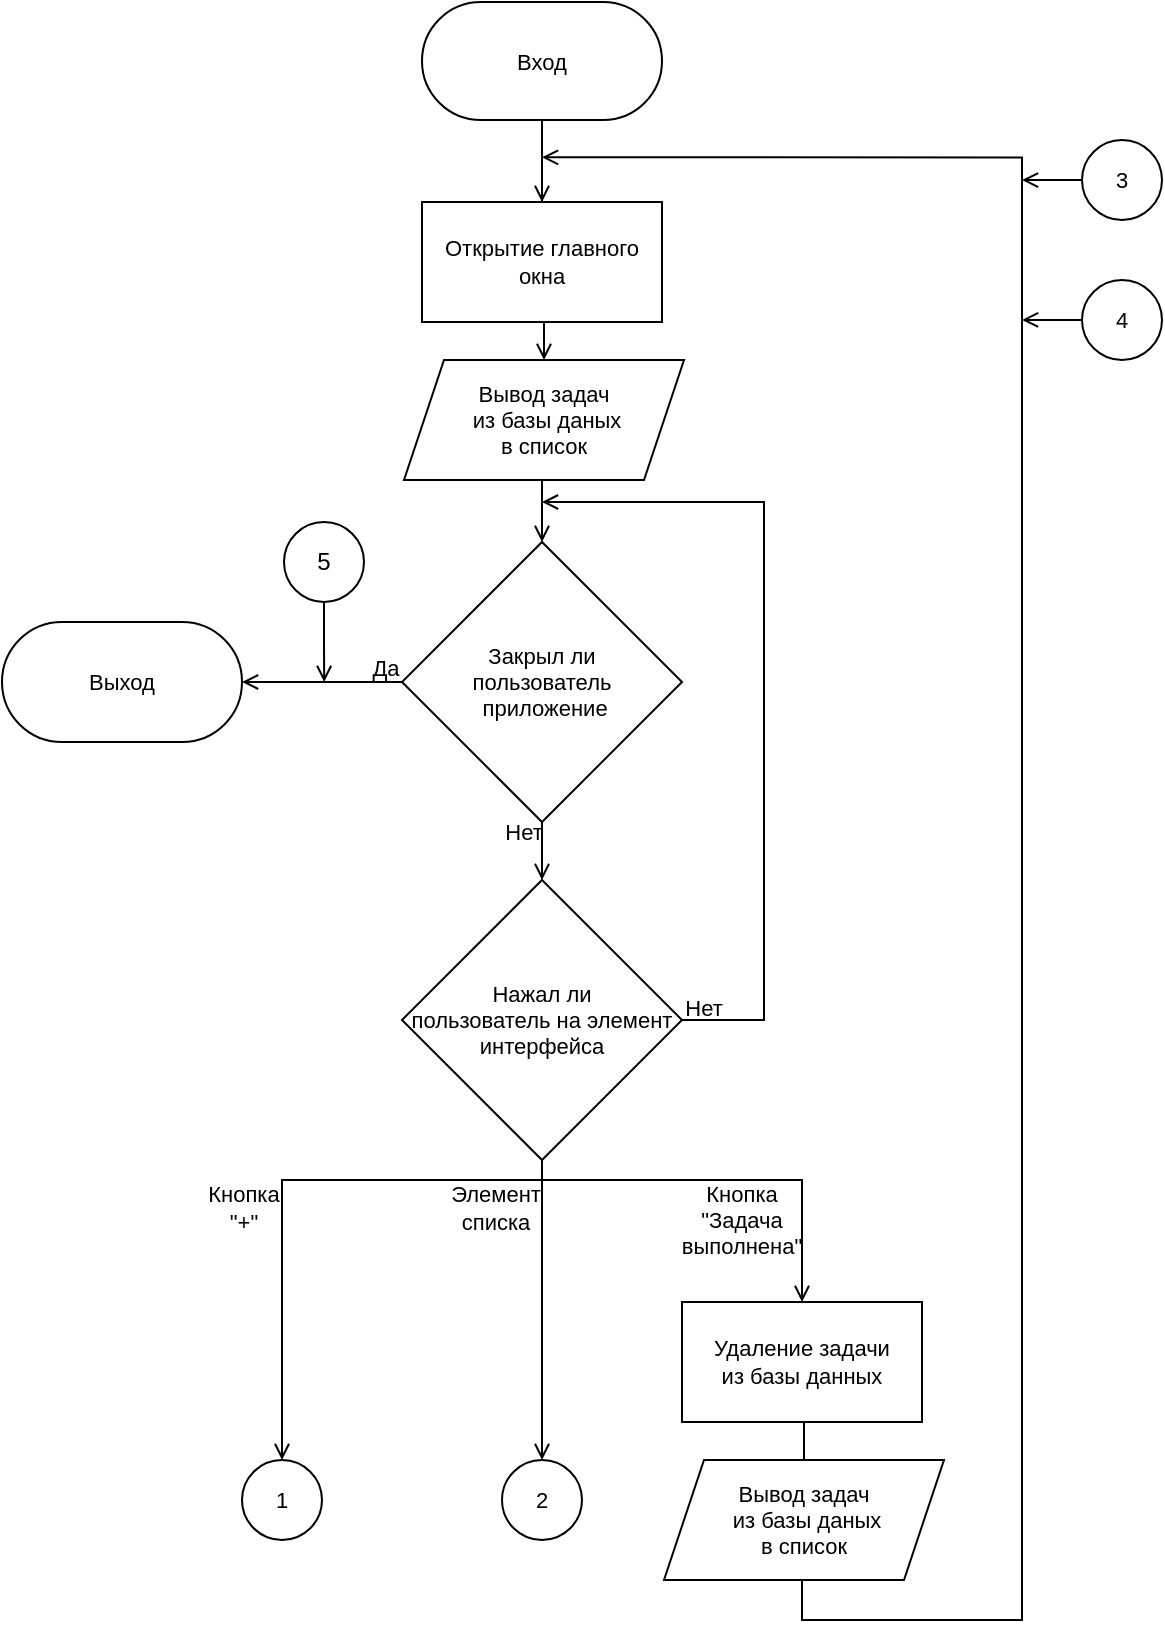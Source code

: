 <mxfile version="15.2.7" type="device" pages="3"><diagram id="j_X4DNweno2mW9Z_YANQ" name="Стр 1"><mxGraphModel dx="1024" dy="632" grid="1" gridSize="10" guides="1" tooltips="1" connect="1" arrows="1" fold="1" page="1" pageScale="1" pageWidth="827" pageHeight="1169" math="0" shadow="0"><root><mxCell id="A4Qo1A_Pag6efrFlxU8a-0"/><mxCell id="A4Qo1A_Pag6efrFlxU8a-1" parent="A4Qo1A_Pag6efrFlxU8a-0"/><mxCell id="qsQL5t5FcNfpJ42gbMQn-32" value="" style="edgeStyle=orthogonalEdgeStyle;rounded=0;orthogonalLoop=1;jettySize=auto;html=1;endFill=0;endArrow=open;" parent="A4Qo1A_Pag6efrFlxU8a-1" source="A4Qo1A_Pag6efrFlxU8a-2" target="A4Qo1A_Pag6efrFlxU8a-8" edge="1"><mxGeometry relative="1" as="geometry"/></mxCell><mxCell id="dJsUFRlgXJCCIyff9C1e-0" value="" style="edgeStyle=orthogonalEdgeStyle;rounded=0;orthogonalLoop=1;jettySize=auto;html=1;endFill=0;endArrow=none;" parent="A4Qo1A_Pag6efrFlxU8a-1" source="A4Qo1A_Pag6efrFlxU8a-2" target="A4Qo1A_Pag6efrFlxU8a-8" edge="1"><mxGeometry relative="1" as="geometry"/></mxCell><mxCell id="A4Qo1A_Pag6efrFlxU8a-2" value="Вход" style="rounded=1;whiteSpace=wrap;html=1;fontSize=11;labelBackgroundColor=none;endFill=0;endArrow=open;strokeColor=default;fillColor=default;arcSize=50;" parent="A4Qo1A_Pag6efrFlxU8a-1" vertex="1"><mxGeometry x="319" y="180" width="120" height="59" as="geometry"/></mxCell><mxCell id="A4Qo1A_Pag6efrFlxU8a-6" value="" style="edgeStyle=orthogonalEdgeStyle;rounded=0;orthogonalLoop=1;jettySize=auto;html=1;endFill=0;endArrow=open;" parent="A4Qo1A_Pag6efrFlxU8a-1" source="A4Qo1A_Pag6efrFlxU8a-3" target="A4Qo1A_Pag6efrFlxU8a-5" edge="1"><mxGeometry relative="1" as="geometry"/></mxCell><mxCell id="_2l1KKeKAzQKU2anIxqB-4" style="edgeStyle=orthogonalEdgeStyle;rounded=0;orthogonalLoop=1;jettySize=auto;html=1;exitX=0.5;exitY=1;exitDx=0;exitDy=0;entryX=0.5;entryY=0;entryDx=0;entryDy=0;endFill=0;endArrow=open;" parent="A4Qo1A_Pag6efrFlxU8a-1" source="A4Qo1A_Pag6efrFlxU8a-3" target="A4Qo1A_Pag6efrFlxU8a-10" edge="1"><mxGeometry relative="1" as="geometry"/></mxCell><mxCell id="A4Qo1A_Pag6efrFlxU8a-3" value="Закрыл ли &lt;br&gt;пользователь&lt;br&gt;&amp;nbsp;приложение" style="rhombus;whiteSpace=wrap;html=1;rounded=0;fontSize=11;labelBackgroundColor=none;endFill=0;endArrow=open;strokeColor=default;fillColor=default;" parent="A4Qo1A_Pag6efrFlxU8a-1" vertex="1"><mxGeometry x="309" y="450" width="140" height="140" as="geometry"/></mxCell><mxCell id="A4Qo1A_Pag6efrFlxU8a-5" value="Выход" style="rounded=1;whiteSpace=wrap;html=1;fontSize=11;labelBackgroundColor=none;endFill=0;endArrow=open;strokeColor=default;fillColor=default;arcSize=50;" parent="A4Qo1A_Pag6efrFlxU8a-1" vertex="1"><mxGeometry x="109" y="490" width="120" height="60" as="geometry"/></mxCell><mxCell id="A4Qo1A_Pag6efrFlxU8a-7" value="Да" style="text;html=1;strokeColor=none;fillColor=none;align=center;verticalAlign=middle;whiteSpace=wrap;rounded=0;fontSize=11;labelBackgroundColor=none;endFill=0;endArrow=open;" parent="A4Qo1A_Pag6efrFlxU8a-1" vertex="1"><mxGeometry x="281" y="503" width="40" height="20" as="geometry"/></mxCell><mxCell id="_2l1KKeKAzQKU2anIxqB-2" style="edgeStyle=orthogonalEdgeStyle;rounded=0;orthogonalLoop=1;jettySize=auto;html=1;exitX=0.5;exitY=1;exitDx=0;exitDy=0;entryX=0.5;entryY=0;entryDx=0;entryDy=0;endFill=0;endArrow=open;" parent="A4Qo1A_Pag6efrFlxU8a-1" source="A4Qo1A_Pag6efrFlxU8a-8" target="qsQL5t5FcNfpJ42gbMQn-0" edge="1"><mxGeometry relative="1" as="geometry"/></mxCell><mxCell id="hfDY01reOhBzHXhJbigS-0" value="" style="edgeStyle=orthogonalEdgeStyle;rounded=0;orthogonalLoop=1;jettySize=auto;html=1;endArrow=none;endFill=0;startArrow=none;startFill=0;" parent="A4Qo1A_Pag6efrFlxU8a-1" source="A4Qo1A_Pag6efrFlxU8a-8" target="A4Qo1A_Pag6efrFlxU8a-2" edge="1"><mxGeometry relative="1" as="geometry"/></mxCell><mxCell id="A4Qo1A_Pag6efrFlxU8a-8" value="Открытие главного окна" style="rounded=0;whiteSpace=wrap;html=1;fontSize=11;labelBackgroundColor=none;endFill=0;endArrow=open;strokeColor=default;fillColor=default;" parent="A4Qo1A_Pag6efrFlxU8a-1" vertex="1"><mxGeometry x="319" y="280" width="120" height="60" as="geometry"/></mxCell><mxCell id="qsQL5t5FcNfpJ42gbMQn-10" value="" style="edgeStyle=orthogonalEdgeStyle;rounded=0;orthogonalLoop=1;jettySize=auto;html=1;endFill=0;endArrow=open;" parent="A4Qo1A_Pag6efrFlxU8a-1" source="A4Qo1A_Pag6efrFlxU8a-10" target="qsQL5t5FcNfpJ42gbMQn-15" edge="1"><mxGeometry relative="1" as="geometry"><mxPoint x="379" y="789" as="targetPoint"/></mxGeometry></mxCell><mxCell id="qsQL5t5FcNfpJ42gbMQn-12" style="edgeStyle=orthogonalEdgeStyle;rounded=0;orthogonalLoop=1;jettySize=auto;html=1;exitX=0.5;exitY=1;exitDx=0;exitDy=0;entryX=0.5;entryY=0;entryDx=0;entryDy=0;endFill=0;endArrow=open;" parent="A4Qo1A_Pag6efrFlxU8a-1" source="A4Qo1A_Pag6efrFlxU8a-10" target="qsQL5t5FcNfpJ42gbMQn-14" edge="1"><mxGeometry relative="1" as="geometry"><mxPoint x="249" y="906" as="targetPoint"/><Array as="points"><mxPoint x="379" y="769"/><mxPoint x="249" y="769"/></Array></mxGeometry></mxCell><mxCell id="qsQL5t5FcNfpJ42gbMQn-13" style="edgeStyle=orthogonalEdgeStyle;rounded=0;orthogonalLoop=1;jettySize=auto;html=1;exitX=0.5;exitY=1;exitDx=0;exitDy=0;endFill=0;endArrow=open;" parent="A4Qo1A_Pag6efrFlxU8a-1" source="A4Qo1A_Pag6efrFlxU8a-10" target="qsQL5t5FcNfpJ42gbMQn-19" edge="1"><mxGeometry relative="1" as="geometry"><mxPoint x="509" y="789" as="targetPoint"/><Array as="points"><mxPoint x="379" y="769"/><mxPoint x="509" y="769"/></Array></mxGeometry></mxCell><mxCell id="_2l1KKeKAzQKU2anIxqB-0" style="edgeStyle=orthogonalEdgeStyle;rounded=0;orthogonalLoop=1;jettySize=auto;html=1;exitX=1;exitY=0.5;exitDx=0;exitDy=0;endFill=0;endArrow=open;" parent="A4Qo1A_Pag6efrFlxU8a-1" source="A4Qo1A_Pag6efrFlxU8a-10" edge="1"><mxGeometry relative="1" as="geometry"><mxPoint x="379" y="430" as="targetPoint"/><Array as="points"><mxPoint x="490" y="689"/><mxPoint x="490" y="430"/></Array></mxGeometry></mxCell><mxCell id="A4Qo1A_Pag6efrFlxU8a-10" value="Нажал ли &lt;br&gt;пользователь на элемент &lt;br&gt;интерфейса" style="rhombus;whiteSpace=wrap;html=1;rounded=0;fontSize=11;labelBackgroundColor=none;endFill=0;endArrow=open;strokeColor=default;fillColor=default;" parent="A4Qo1A_Pag6efrFlxU8a-1" vertex="1"><mxGeometry x="309" y="619" width="140" height="140" as="geometry"/></mxCell><mxCell id="_2l1KKeKAzQKU2anIxqB-3" style="edgeStyle=orthogonalEdgeStyle;rounded=0;orthogonalLoop=1;jettySize=auto;html=1;exitX=0.5;exitY=1;exitDx=0;exitDy=0;entryX=0.5;entryY=0;entryDx=0;entryDy=0;endFill=0;endArrow=open;" parent="A4Qo1A_Pag6efrFlxU8a-1" source="qsQL5t5FcNfpJ42gbMQn-0" target="A4Qo1A_Pag6efrFlxU8a-3" edge="1"><mxGeometry relative="1" as="geometry"/></mxCell><mxCell id="qsQL5t5FcNfpJ42gbMQn-0" value="Вывод задач&lt;br&gt;&amp;nbsp;из базы даных&lt;br&gt;в список" style="shape=parallelogram;perimeter=parallelogramPerimeter;whiteSpace=wrap;html=1;fixedSize=1;rounded=0;fontSize=11;labelBackgroundColor=none;endFill=0;endArrow=open;strokeColor=default;fillColor=default;" parent="A4Qo1A_Pag6efrFlxU8a-1" vertex="1"><mxGeometry x="310" y="359" width="140" height="60" as="geometry"/></mxCell><mxCell id="qsQL5t5FcNfpJ42gbMQn-5" value="Нет" style="text;html=1;strokeColor=none;fillColor=none;align=center;verticalAlign=middle;whiteSpace=wrap;rounded=0;fontSize=11;labelBackgroundColor=none;endFill=0;endArrow=open;" parent="A4Qo1A_Pag6efrFlxU8a-1" vertex="1"><mxGeometry x="440" y="673" width="40" height="20" as="geometry"/></mxCell><mxCell id="qsQL5t5FcNfpJ42gbMQn-14" value="1" style="ellipse;whiteSpace=wrap;html=1;aspect=fixed;rounded=0;fontSize=11;labelBackgroundColor=#ffffff;endFill=0;endArrow=open;" parent="A4Qo1A_Pag6efrFlxU8a-1" vertex="1"><mxGeometry x="229" y="909" width="40" height="40" as="geometry"/></mxCell><mxCell id="qsQL5t5FcNfpJ42gbMQn-15" value="2" style="ellipse;whiteSpace=wrap;html=1;aspect=fixed;rounded=0;fontSize=11;labelBackgroundColor=#ffffff;endFill=0;endArrow=open;" parent="A4Qo1A_Pag6efrFlxU8a-1" vertex="1"><mxGeometry x="359" y="909" width="40" height="40" as="geometry"/></mxCell><mxCell id="qsQL5t5FcNfpJ42gbMQn-22" style="edgeStyle=orthogonalEdgeStyle;rounded=0;orthogonalLoop=1;jettySize=auto;html=1;exitX=0.5;exitY=1;exitDx=0;exitDy=0;jumpStyle=none;endArrow=open;endFill=0;" parent="A4Qo1A_Pag6efrFlxU8a-1" source="w3DeZBhrDiknQtr6QHDp-5" edge="1"><mxGeometry relative="1" as="geometry"><mxPoint x="379" y="257.667" as="targetPoint"/><Array as="points"><mxPoint x="509" y="989"/><mxPoint x="619" y="989"/><mxPoint x="619" y="258"/></Array><mxPoint x="509" y="969" as="sourcePoint"/></mxGeometry></mxCell><mxCell id="w3DeZBhrDiknQtr6QHDp-4" style="edgeStyle=orthogonalEdgeStyle;rounded=0;orthogonalLoop=1;jettySize=auto;html=1;exitX=0.5;exitY=1;exitDx=0;exitDy=0;entryX=0.5;entryY=0;entryDx=0;entryDy=0;endArrow=none;endFill=0;" parent="A4Qo1A_Pag6efrFlxU8a-1" source="qsQL5t5FcNfpJ42gbMQn-19" target="w3DeZBhrDiknQtr6QHDp-5" edge="1"><mxGeometry relative="1" as="geometry"><mxPoint x="509" y="910" as="targetPoint"/></mxGeometry></mxCell><mxCell id="qsQL5t5FcNfpJ42gbMQn-19" value="Удаление задачи&lt;br&gt;из базы данных" style="rounded=0;whiteSpace=wrap;html=1;fontSize=11;labelBackgroundColor=none;endFill=0;endArrow=open;strokeColor=default;fillColor=default;" parent="A4Qo1A_Pag6efrFlxU8a-1" vertex="1"><mxGeometry x="449" y="830" width="120" height="60" as="geometry"/></mxCell><mxCell id="qsQL5t5FcNfpJ42gbMQn-23" value="Кнопка&lt;br&gt;&quot;+&quot;" style="text;html=1;strokeColor=none;fillColor=none;align=center;verticalAlign=middle;whiteSpace=wrap;rounded=0;fontSize=11;labelBackgroundColor=none;endFill=0;endArrow=open;" parent="A4Qo1A_Pag6efrFlxU8a-1" vertex="1"><mxGeometry x="210" y="773" width="40" height="20" as="geometry"/></mxCell><mxCell id="qsQL5t5FcNfpJ42gbMQn-24" value="Элемент&lt;br&gt;списка" style="text;html=1;strokeColor=none;fillColor=none;align=center;verticalAlign=middle;whiteSpace=wrap;rounded=0;fontSize=11;labelBackgroundColor=none;endFill=0;endArrow=open;" parent="A4Qo1A_Pag6efrFlxU8a-1" vertex="1"><mxGeometry x="336" y="773" width="40" height="20" as="geometry"/></mxCell><mxCell id="qsQL5t5FcNfpJ42gbMQn-25" value="&lt;div&gt;&lt;span&gt;Кнопка&lt;/span&gt;&lt;/div&gt;&lt;div&gt;&lt;span&gt;&quot;Задача выполнена&quot;&lt;/span&gt;&lt;/div&gt;" style="text;html=1;strokeColor=none;fillColor=none;align=center;verticalAlign=middle;whiteSpace=wrap;rounded=0;fontSize=11;labelBackgroundColor=none;endFill=0;endArrow=open;" parent="A4Qo1A_Pag6efrFlxU8a-1" vertex="1"><mxGeometry x="459" y="779" width="40" height="20" as="geometry"/></mxCell><mxCell id="qsQL5t5FcNfpJ42gbMQn-28" style="edgeStyle=orthogonalEdgeStyle;rounded=0;orthogonalLoop=1;jettySize=auto;html=1;exitX=0;exitY=0.5;exitDx=0;exitDy=0;endFill=0;endArrow=open;" parent="A4Qo1A_Pag6efrFlxU8a-1" source="qsQL5t5FcNfpJ42gbMQn-26" edge="1"><mxGeometry relative="1" as="geometry"><mxPoint x="619" y="269.049" as="targetPoint"/></mxGeometry></mxCell><mxCell id="qsQL5t5FcNfpJ42gbMQn-26" value="3" style="ellipse;whiteSpace=wrap;html=1;aspect=fixed;rounded=0;fontSize=11;labelBackgroundColor=#ffffff;endFill=0;endArrow=open;" parent="A4Qo1A_Pag6efrFlxU8a-1" vertex="1"><mxGeometry x="649" y="249" width="40" height="40" as="geometry"/></mxCell><mxCell id="qsQL5t5FcNfpJ42gbMQn-30" style="edgeStyle=orthogonalEdgeStyle;rounded=0;orthogonalLoop=1;jettySize=auto;html=1;exitX=0;exitY=0.5;exitDx=0;exitDy=0;endFill=0;endArrow=open;" parent="A4Qo1A_Pag6efrFlxU8a-1" source="qsQL5t5FcNfpJ42gbMQn-29" edge="1"><mxGeometry relative="1" as="geometry"><mxPoint x="619" y="338.951" as="targetPoint"/></mxGeometry></mxCell><mxCell id="qsQL5t5FcNfpJ42gbMQn-29" value="4" style="ellipse;whiteSpace=wrap;html=1;aspect=fixed;rounded=0;fontSize=11;labelBackgroundColor=#ffffff;endFill=0;endArrow=open;" parent="A4Qo1A_Pag6efrFlxU8a-1" vertex="1"><mxGeometry x="649" y="319" width="40" height="40" as="geometry"/></mxCell><mxCell id="_2l1KKeKAzQKU2anIxqB-6" value="Нет" style="text;html=1;strokeColor=none;fillColor=none;align=center;verticalAlign=middle;whiteSpace=wrap;rounded=0;fontSize=11;labelBackgroundColor=none;endFill=0;endArrow=open;" parent="A4Qo1A_Pag6efrFlxU8a-1" vertex="1"><mxGeometry x="350" y="585" width="40" height="20" as="geometry"/></mxCell><mxCell id="w3DeZBhrDiknQtr6QHDp-5" value="Вывод задач&lt;br&gt;&amp;nbsp;из базы даных&lt;br&gt;в список" style="shape=parallelogram;perimeter=parallelogramPerimeter;whiteSpace=wrap;html=1;fixedSize=1;rounded=0;fontSize=11;labelBackgroundColor=none;endFill=0;endArrow=open;strokeColor=default;fillColor=default;" parent="A4Qo1A_Pag6efrFlxU8a-1" vertex="1"><mxGeometry x="440" y="909" width="140" height="60" as="geometry"/></mxCell><mxCell id="4-P-AjJmu5SDefMzijWy-2" style="edgeStyle=orthogonalEdgeStyle;rounded=0;orthogonalLoop=1;jettySize=auto;html=1;exitX=0.5;exitY=1;exitDx=0;exitDy=0;endArrow=open;endFill=0;" parent="A4Qo1A_Pag6efrFlxU8a-1" source="4-P-AjJmu5SDefMzijWy-1" edge="1"><mxGeometry relative="1" as="geometry"><mxPoint x="270.095" y="520" as="targetPoint"/></mxGeometry></mxCell><mxCell id="4-P-AjJmu5SDefMzijWy-1" value="5&lt;br&gt;" style="ellipse;whiteSpace=wrap;html=1;aspect=fixed;rounded=1;" parent="A4Qo1A_Pag6efrFlxU8a-1" vertex="1"><mxGeometry x="250" y="440" width="40" height="40" as="geometry"/></mxCell></root></mxGraphModel></diagram><diagram id="68je9osQCQ6XG8jAlCPb" name="Стр 2"><mxGraphModel dx="1024" dy="632" grid="1" gridSize="10" guides="1" tooltips="1" connect="1" arrows="1" fold="1" page="1" pageScale="1" pageWidth="827" pageHeight="1169" math="0" shadow="0"><root><mxCell id="AJ8kWidJDdfAy8M3xdrI-0"/><mxCell id="AJ8kWidJDdfAy8M3xdrI-1" parent="AJ8kWidJDdfAy8M3xdrI-0"/><mxCell id="AJ8kWidJDdfAy8M3xdrI-5" value="" style="edgeStyle=orthogonalEdgeStyle;rounded=0;orthogonalLoop=1;jettySize=auto;html=1;endArrow=open;endFill=0;" parent="AJ8kWidJDdfAy8M3xdrI-1" source="AJ8kWidJDdfAy8M3xdrI-3" target="AJ8kWidJDdfAy8M3xdrI-4" edge="1"><mxGeometry relative="1" as="geometry"/></mxCell><mxCell id="AJ8kWidJDdfAy8M3xdrI-3" value="1" style="ellipse;whiteSpace=wrap;html=1;aspect=fixed;" parent="AJ8kWidJDdfAy8M3xdrI-1" vertex="1"><mxGeometry x="514" y="145" width="40" height="40" as="geometry"/></mxCell><mxCell id="AJ8kWidJDdfAy8M3xdrI-7" value="" style="edgeStyle=orthogonalEdgeStyle;rounded=0;orthogonalLoop=1;jettySize=auto;html=1;endArrow=open;endFill=0;" parent="AJ8kWidJDdfAy8M3xdrI-1" source="AJ8kWidJDdfAy8M3xdrI-4" target="AJ8kWidJDdfAy8M3xdrI-6" edge="1"><mxGeometry relative="1" as="geometry"/></mxCell><mxCell id="AJ8kWidJDdfAy8M3xdrI-4" value="Запуск окна&lt;br&gt;создания задачи" style="rounded=0;whiteSpace=wrap;html=1;" parent="AJ8kWidJDdfAy8M3xdrI-1" vertex="1"><mxGeometry x="474" y="235" width="120" height="60" as="geometry"/></mxCell><mxCell id="AJ8kWidJDdfAy8M3xdrI-9" value="" style="edgeStyle=orthogonalEdgeStyle;rounded=0;orthogonalLoop=1;jettySize=auto;html=1;endArrow=open;endFill=0;entryX=1;entryY=0.5;entryDx=0;entryDy=0;" parent="AJ8kWidJDdfAy8M3xdrI-1" source="AJ8kWidJDdfAy8M3xdrI-6" target="qTOeugFPwWe57DWccAV6-0" edge="1"><mxGeometry relative="1" as="geometry"><mxPoint x="404" y="395" as="targetPoint"/></mxGeometry></mxCell><mxCell id="AJ8kWidJDdfAy8M3xdrI-12" value="" style="edgeStyle=orthogonalEdgeStyle;rounded=0;orthogonalLoop=1;jettySize=auto;html=1;endArrow=open;endFill=0;" parent="AJ8kWidJDdfAy8M3xdrI-1" source="AJ8kWidJDdfAy8M3xdrI-6" target="AJ8kWidJDdfAy8M3xdrI-11" edge="1"><mxGeometry relative="1" as="geometry"/></mxCell><mxCell id="AJ8kWidJDdfAy8M3xdrI-6" value="Закрыл ли&lt;br&gt;пользователь&lt;br&gt;приложение" style="rhombus;whiteSpace=wrap;html=1;" parent="AJ8kWidJDdfAy8M3xdrI-1" vertex="1"><mxGeometry x="474" y="335" width="120" height="120" as="geometry"/></mxCell><mxCell id="AJ8kWidJDdfAy8M3xdrI-10" value="Да" style="text;html=1;strokeColor=none;fillColor=none;align=center;verticalAlign=middle;whiteSpace=wrap;rounded=0;" parent="AJ8kWidJDdfAy8M3xdrI-1" vertex="1"><mxGeometry x="446" y="378" width="40" height="20" as="geometry"/></mxCell><mxCell id="V4wtX4wPejTUf1-cDG5--1" style="edgeStyle=orthogonalEdgeStyle;rounded=0;orthogonalLoop=1;jettySize=auto;html=1;exitX=0.5;exitY=1;exitDx=0;exitDy=0;entryX=0.5;entryY=0;entryDx=0;entryDy=0;endArrow=open;endFill=0;" parent="AJ8kWidJDdfAy8M3xdrI-1" source="AJ8kWidJDdfAy8M3xdrI-11" target="V4wtX4wPejTUf1-cDG5--0" edge="1"><mxGeometry relative="1" as="geometry"><Array as="points"><mxPoint x="534" y="635"/><mxPoint x="194" y="635"/></Array></mxGeometry></mxCell><mxCell id="V4wtX4wPejTUf1-cDG5--3" style="edgeStyle=orthogonalEdgeStyle;rounded=0;orthogonalLoop=1;jettySize=auto;html=1;exitX=0.5;exitY=1;exitDx=0;exitDy=0;entryX=0.5;entryY=0;entryDx=0;entryDy=0;endArrow=open;endFill=0;" parent="AJ8kWidJDdfAy8M3xdrI-1" source="AJ8kWidJDdfAy8M3xdrI-11" target="V4wtX4wPejTUf1-cDG5--4" edge="1"><mxGeometry relative="1" as="geometry"><mxPoint x="354" y="705" as="targetPoint"/><Array as="points"><mxPoint x="534" y="635"/><mxPoint x="354" y="635"/><mxPoint x="354" y="705"/></Array></mxGeometry></mxCell><mxCell id="V4wtX4wPejTUf1-cDG5--10" style="edgeStyle=orthogonalEdgeStyle;rounded=0;orthogonalLoop=1;jettySize=auto;html=1;exitX=0.5;exitY=1;exitDx=0;exitDy=0;entryX=0.5;entryY=0;entryDx=0;entryDy=0;endArrow=open;endFill=0;" parent="AJ8kWidJDdfAy8M3xdrI-1" source="AJ8kWidJDdfAy8M3xdrI-11" target="V4wtX4wPejTUf1-cDG5--9" edge="1"><mxGeometry relative="1" as="geometry"/></mxCell><mxCell id="V4wtX4wPejTUf1-cDG5--20" style="edgeStyle=orthogonalEdgeStyle;rounded=0;orthogonalLoop=1;jettySize=auto;html=1;exitX=1;exitY=0.5;exitDx=0;exitDy=0;endArrow=open;endFill=0;" parent="AJ8kWidJDdfAy8M3xdrI-1" source="AJ8kWidJDdfAy8M3xdrI-11" edge="1"><mxGeometry relative="1" as="geometry"><mxPoint x="654" y="544.889" as="targetPoint"/></mxGeometry></mxCell><mxCell id="AJ8kWidJDdfAy8M3xdrI-11" value="Нажал ли&lt;br&gt;пользователь&lt;br&gt;на элемент&lt;br&gt;интерфейса" style="rhombus;whiteSpace=wrap;html=1;" parent="AJ8kWidJDdfAy8M3xdrI-1" vertex="1"><mxGeometry x="474" y="485" width="120" height="120" as="geometry"/></mxCell><mxCell id="V4wtX4wPejTUf1-cDG5--0" value="3" style="ellipse;whiteSpace=wrap;html=1;aspect=fixed;" parent="AJ8kWidJDdfAy8M3xdrI-1" vertex="1"><mxGeometry x="174" y="985" width="40" height="40" as="geometry"/></mxCell><mxCell id="V4wtX4wPejTUf1-cDG5--7" value="" style="edgeStyle=orthogonalEdgeStyle;rounded=0;orthogonalLoop=1;jettySize=auto;html=1;endArrow=open;endFill=0;entryX=0.5;entryY=0;entryDx=0;entryDy=0;exitX=0.5;exitY=1;exitDx=0;exitDy=0;" parent="AJ8kWidJDdfAy8M3xdrI-1" source="V4wtX4wPejTUf1-cDG5--4" target="V4wtX4wPejTUf1-cDG5--6" edge="1"><mxGeometry relative="1" as="geometry"><Array as="points"><mxPoint x="354" y="844"/></Array></mxGeometry></mxCell><mxCell id="V4wtX4wPejTUf1-cDG5--12" style="edgeStyle=orthogonalEdgeStyle;rounded=0;orthogonalLoop=1;jettySize=auto;html=1;exitX=1;exitY=0.5;exitDx=0;exitDy=0;endArrow=open;endFill=0;" parent="AJ8kWidJDdfAy8M3xdrI-1" source="V4wtX4wPejTUf1-cDG5--4" edge="1"><mxGeometry relative="1" as="geometry"><mxPoint x="534" y="780" as="targetPoint"/><Array as="points"><mxPoint x="534" y="780"/></Array></mxGeometry></mxCell><mxCell id="V4wtX4wPejTUf1-cDG5--4" value="Ввёл ли&lt;br&gt;пользователь&lt;br&gt;данные" style="rhombus;whiteSpace=wrap;html=1;" parent="AJ8kWidJDdfAy8M3xdrI-1" vertex="1"><mxGeometry x="294" y="720" width="120" height="120" as="geometry"/></mxCell><mxCell id="V4wtX4wPejTUf1-cDG5--18" style="edgeStyle=orthogonalEdgeStyle;rounded=0;orthogonalLoop=1;jettySize=auto;html=1;exitX=0.5;exitY=1;exitDx=0;exitDy=0;endArrow=open;endFill=0;" parent="AJ8kWidJDdfAy8M3xdrI-1" source="V4wtX4wPejTUf1-cDG5--6" edge="1"><mxGeometry relative="1" as="geometry"><mxPoint x="194" y="945" as="targetPoint"/><Array as="points"><mxPoint x="354" y="945"/></Array></mxGeometry></mxCell><mxCell id="V4wtX4wPejTUf1-cDG5--6" value="Данные записываются в&lt;br&gt;базу данных" style="rounded=0;whiteSpace=wrap;html=1;" parent="AJ8kWidJDdfAy8M3xdrI-1" vertex="1"><mxGeometry x="294" y="870" width="120" height="60" as="geometry"/></mxCell><mxCell id="V4wtX4wPejTUf1-cDG5--8" value="Да" style="text;html=1;strokeColor=none;fillColor=none;align=center;verticalAlign=middle;whiteSpace=wrap;rounded=0;" parent="AJ8kWidJDdfAy8M3xdrI-1" vertex="1"><mxGeometry x="343" y="836" width="40" height="20" as="geometry"/></mxCell><mxCell id="V4wtX4wPejTUf1-cDG5--11" style="edgeStyle=orthogonalEdgeStyle;rounded=0;orthogonalLoop=1;jettySize=auto;html=1;exitX=0.5;exitY=1;exitDx=0;exitDy=0;endArrow=open;endFill=0;" parent="AJ8kWidJDdfAy8M3xdrI-1" source="V4wtX4wPejTUf1-cDG5--9" edge="1"><mxGeometry relative="1" as="geometry"><mxPoint x="533.857" y="315" as="targetPoint"/><Array as="points"><mxPoint x="534" y="785"/><mxPoint x="654" y="785"/><mxPoint x="654" y="315"/></Array></mxGeometry></mxCell><mxCell id="V4wtX4wPejTUf1-cDG5--9" value="Ввод данных" style="shape=parallelogram;perimeter=parallelogramPerimeter;whiteSpace=wrap;html=1;fixedSize=1;" parent="AJ8kWidJDdfAy8M3xdrI-1" vertex="1"><mxGeometry x="464" y="704" width="140" height="60" as="geometry"/></mxCell><mxCell id="V4wtX4wPejTUf1-cDG5--13" value="Нет" style="text;html=1;strokeColor=none;fillColor=none;align=center;verticalAlign=middle;whiteSpace=wrap;rounded=0;" parent="AJ8kWidJDdfAy8M3xdrI-1" vertex="1"><mxGeometry x="404" y="764" width="40" height="20" as="geometry"/></mxCell><mxCell id="V4wtX4wPejTUf1-cDG5--14" value="Кнопка&lt;br&gt;&quot;Back&quot;" style="text;html=1;strokeColor=none;fillColor=none;align=center;verticalAlign=middle;whiteSpace=wrap;rounded=0;" parent="AJ8kWidJDdfAy8M3xdrI-1" vertex="1"><mxGeometry x="195" y="639" width="40" height="20" as="geometry"/></mxCell><mxCell id="V4wtX4wPejTUf1-cDG5--15" value="Кнопка&lt;br&gt;&quot;Save&quot;" style="text;html=1;strokeColor=none;fillColor=none;align=center;verticalAlign=middle;whiteSpace=wrap;rounded=0;" parent="AJ8kWidJDdfAy8M3xdrI-1" vertex="1"><mxGeometry x="355" y="640" width="40" height="20" as="geometry"/></mxCell><mxCell id="V4wtX4wPejTUf1-cDG5--16" value="Поле для&lt;br&gt;ввода&lt;br&gt;данных" style="text;html=1;strokeColor=none;fillColor=none;align=center;verticalAlign=middle;whiteSpace=wrap;rounded=0;" parent="AJ8kWidJDdfAy8M3xdrI-1" vertex="1"><mxGeometry x="518" y="647" width="90" height="20" as="geometry"/></mxCell><mxCell id="V4wtX4wPejTUf1-cDG5--19" value="Нет" style="text;html=1;strokeColor=none;fillColor=none;align=center;verticalAlign=middle;whiteSpace=wrap;rounded=0;" parent="AJ8kWidJDdfAy8M3xdrI-1" vertex="1"><mxGeometry x="525" y="452" width="40" height="20" as="geometry"/></mxCell><mxCell id="V4wtX4wPejTUf1-cDG5--21" value="Нет" style="text;html=1;strokeColor=none;fillColor=none;align=center;verticalAlign=middle;whiteSpace=wrap;rounded=0;" parent="AJ8kWidJDdfAy8M3xdrI-1" vertex="1"><mxGeometry x="584" y="529" width="40" height="20" as="geometry"/></mxCell><mxCell id="qTOeugFPwWe57DWccAV6-0" value="5" style="ellipse;whiteSpace=wrap;html=1;aspect=fixed;rounded=1;" parent="AJ8kWidJDdfAy8M3xdrI-1" vertex="1"><mxGeometry x="394" y="375" width="40" height="40" as="geometry"/></mxCell></root></mxGraphModel></diagram><diagram id="SIC_kR0tLxeuRhTT2f9t" name="Стр 3"><mxGraphModel dx="1024" dy="632" grid="1" gridSize="10" guides="1" tooltips="1" connect="1" arrows="1" fold="1" page="1" pageScale="1" pageWidth="827" pageHeight="1169" math="0" shadow="0"><root><mxCell id="VcMC3zmQlnYsOmE0DAiy-0"/><mxCell id="VcMC3zmQlnYsOmE0DAiy-1" parent="VcMC3zmQlnYsOmE0DAiy-0"/><mxCell id="VcMC3zmQlnYsOmE0DAiy-4" value="" style="edgeStyle=orthogonalEdgeStyle;orthogonalLoop=1;jettySize=auto;html=1;endArrow=none;endFill=0;" parent="VcMC3zmQlnYsOmE0DAiy-1" source="VcMC3zmQlnYsOmE0DAiy-2" target="VcMC3zmQlnYsOmE0DAiy-3" edge="1"><mxGeometry relative="1" as="geometry"/></mxCell><mxCell id="VcMC3zmQlnYsOmE0DAiy-2" value="2" style="ellipse;whiteSpace=wrap;html=1;aspect=fixed;" parent="VcMC3zmQlnYsOmE0DAiy-1" vertex="1"><mxGeometry x="503" y="20" width="40" height="40" as="geometry"/></mxCell><mxCell id="oQIStManFfC23cnNhIWq-2" style="edgeStyle=orthogonalEdgeStyle;rounded=0;orthogonalLoop=1;jettySize=auto;html=1;entryX=0.5;entryY=0;entryDx=0;entryDy=0;startArrow=none;startFill=0;endArrow=none;endFill=0;" parent="VcMC3zmQlnYsOmE0DAiy-1" source="VcMC3zmQlnYsOmE0DAiy-3" target="oQIStManFfC23cnNhIWq-0" edge="1"><mxGeometry relative="1" as="geometry"/></mxCell><mxCell id="VcMC3zmQlnYsOmE0DAiy-3" value="Запуск окна&lt;br&gt;изменения&lt;br&gt;задачи" style="whiteSpace=wrap;html=1;" parent="VcMC3zmQlnYsOmE0DAiy-1" vertex="1"><mxGeometry x="463" y="80" width="120" height="60" as="geometry"/></mxCell><mxCell id="jkspZyOtjBb8ipxZ9Olq-2" value="" style="edgeStyle=orthogonalEdgeStyle;orthogonalLoop=1;jettySize=auto;html=1;endArrow=open;endFill=0;rounded=0;entryX=1;entryY=0.5;entryDx=0;entryDy=0;" parent="VcMC3zmQlnYsOmE0DAiy-1" source="VcMC3zmQlnYsOmE0DAiy-5" target="IOzyO9P7lGgMDZ7LSw-A-0" edge="1"><mxGeometry relative="1" as="geometry"><mxPoint x="423" y="365" as="targetPoint"/></mxGeometry></mxCell><mxCell id="tBAM_dQwpafNyV5aa19K-5" style="edgeStyle=orthogonalEdgeStyle;orthogonalLoop=1;jettySize=auto;html=1;exitX=0.5;exitY=1;exitDx=0;exitDy=0;entryX=0.5;entryY=0;entryDx=0;entryDy=0;endArrow=open;endFill=0;rounded=0;" parent="VcMC3zmQlnYsOmE0DAiy-1" source="VcMC3zmQlnYsOmE0DAiy-5" target="1N-oZEA2RevQ7yx1SgYw-4" edge="1"><mxGeometry relative="1" as="geometry"/></mxCell><mxCell id="VcMC3zmQlnYsOmE0DAiy-5" value="Закрыл ли&lt;br&gt;пользователь&lt;br&gt;приложение" style="rhombus;whiteSpace=wrap;html=1;" parent="VcMC3zmQlnYsOmE0DAiy-1" vertex="1"><mxGeometry x="463" y="305" width="120" height="120" as="geometry"/></mxCell><mxCell id="jkspZyOtjBb8ipxZ9Olq-3" value="Да" style="text;html=1;strokeColor=none;fillColor=none;align=center;verticalAlign=middle;whiteSpace=wrap;" parent="VcMC3zmQlnYsOmE0DAiy-1" vertex="1"><mxGeometry x="434" y="347" width="40" height="20" as="geometry"/></mxCell><mxCell id="jkspZyOtjBb8ipxZ9Olq-6" value="Нет" style="text;html=1;strokeColor=none;fillColor=none;align=center;verticalAlign=middle;whiteSpace=wrap;" parent="VcMC3zmQlnYsOmE0DAiy-1" vertex="1"><mxGeometry x="491" y="418" width="40" height="20" as="geometry"/></mxCell><mxCell id="tBAM_dQwpafNyV5aa19K-4" style="edgeStyle=orthogonalEdgeStyle;orthogonalLoop=1;jettySize=auto;html=1;exitX=0.5;exitY=1;exitDx=0;exitDy=0;entryX=0.5;entryY=0;entryDx=0;entryDy=0;endArrow=none;endFill=0;rounded=0;" parent="VcMC3zmQlnYsOmE0DAiy-1" source="oQIStManFfC23cnNhIWq-0" target="VcMC3zmQlnYsOmE0DAiy-5" edge="1"><mxGeometry relative="1" as="geometry"><mxPoint x="533" y="280" as="sourcePoint"/></mxGeometry></mxCell><mxCell id="1N-oZEA2RevQ7yx1SgYw-0" style="edgeStyle=orthogonalEdgeStyle;orthogonalLoop=1;jettySize=auto;html=1;exitX=0.5;exitY=1;exitDx=0;exitDy=0;endArrow=open;endFill=0;rounded=0;entryX=0.5;entryY=0;entryDx=0;entryDy=0;" parent="VcMC3zmQlnYsOmE0DAiy-1" source="1N-oZEA2RevQ7yx1SgYw-4" target="1N-oZEA2RevQ7yx1SgYw-5" edge="1"><mxGeometry relative="1" as="geometry"><Array as="points"><mxPoint x="523" y="640"/><mxPoint x="180" y="640"/></Array><mxPoint x="180" y="995" as="targetPoint"/></mxGeometry></mxCell><mxCell id="1N-oZEA2RevQ7yx1SgYw-1" style="edgeStyle=orthogonalEdgeStyle;orthogonalLoop=1;jettySize=auto;html=1;exitX=0.5;exitY=1;exitDx=0;exitDy=0;entryX=0.5;entryY=0;entryDx=0;entryDy=0;endArrow=open;endFill=0;rounded=0;" parent="VcMC3zmQlnYsOmE0DAiy-1" source="1N-oZEA2RevQ7yx1SgYw-4" target="1N-oZEA2RevQ7yx1SgYw-8" edge="1"><mxGeometry relative="1" as="geometry"><mxPoint x="343" y="710" as="targetPoint"/><Array as="points"><mxPoint x="523" y="640"/><mxPoint x="343" y="640"/><mxPoint x="343" y="710"/></Array></mxGeometry></mxCell><mxCell id="1N-oZEA2RevQ7yx1SgYw-2" style="edgeStyle=orthogonalEdgeStyle;orthogonalLoop=1;jettySize=auto;html=1;exitX=0.5;exitY=1;exitDx=0;exitDy=0;entryX=0.5;entryY=0;entryDx=0;entryDy=0;endArrow=open;endFill=0;" parent="VcMC3zmQlnYsOmE0DAiy-1" source="1N-oZEA2RevQ7yx1SgYw-4" target="1N-oZEA2RevQ7yx1SgYw-12" edge="1"><mxGeometry relative="1" as="geometry"/></mxCell><mxCell id="tBAM_dQwpafNyV5aa19K-6" style="edgeStyle=orthogonalEdgeStyle;orthogonalLoop=1;jettySize=auto;html=1;endArrow=open;endFill=0;rounded=0;" parent="VcMC3zmQlnYsOmE0DAiy-1" source="1N-oZEA2RevQ7yx1SgYw-4" edge="1"><mxGeometry relative="1" as="geometry"><mxPoint x="630" y="550" as="targetPoint"/></mxGeometry></mxCell><mxCell id="1N-oZEA2RevQ7yx1SgYw-4" value="Нажал ли&lt;br&gt;пользователь&lt;br&gt;на элемент&lt;br&gt;интерфейса" style="rhombus;whiteSpace=wrap;html=1;" parent="VcMC3zmQlnYsOmE0DAiy-1" vertex="1"><mxGeometry x="463" y="490" width="120" height="120" as="geometry"/></mxCell><mxCell id="1N-oZEA2RevQ7yx1SgYw-5" value="4" style="ellipse;whiteSpace=wrap;html=1;aspect=fixed;" parent="VcMC3zmQlnYsOmE0DAiy-1" vertex="1"><mxGeometry x="160" y="970" width="40" height="40" as="geometry"/></mxCell><mxCell id="1N-oZEA2RevQ7yx1SgYw-6" value="" style="edgeStyle=orthogonalEdgeStyle;orthogonalLoop=1;jettySize=auto;html=1;endArrow=open;endFill=0;rounded=0;" parent="VcMC3zmQlnYsOmE0DAiy-1" source="1N-oZEA2RevQ7yx1SgYw-8" target="1N-oZEA2RevQ7yx1SgYw-10" edge="1"><mxGeometry relative="1" as="geometry"/></mxCell><mxCell id="1N-oZEA2RevQ7yx1SgYw-7" style="edgeStyle=orthogonalEdgeStyle;orthogonalLoop=1;jettySize=auto;html=1;exitX=1;exitY=0.5;exitDx=0;exitDy=0;endArrow=open;endFill=0;rounded=0;" parent="VcMC3zmQlnYsOmE0DAiy-1" source="1N-oZEA2RevQ7yx1SgYw-8" edge="1"><mxGeometry relative="1" as="geometry"><mxPoint x="523" y="780" as="targetPoint"/><Array as="points"><mxPoint x="403" y="780"/></Array></mxGeometry></mxCell><mxCell id="1N-oZEA2RevQ7yx1SgYw-8" value="Ввёл ли&lt;br&gt;пользователь&lt;br&gt;данные" style="rhombus;whiteSpace=wrap;html=1;" parent="VcMC3zmQlnYsOmE0DAiy-1" vertex="1"><mxGeometry x="283" y="720" width="120" height="120" as="geometry"/></mxCell><mxCell id="1N-oZEA2RevQ7yx1SgYw-9" style="edgeStyle=orthogonalEdgeStyle;orthogonalLoop=1;jettySize=auto;html=1;exitX=0.5;exitY=1;exitDx=0;exitDy=0;endArrow=open;endFill=0;rounded=0;" parent="VcMC3zmQlnYsOmE0DAiy-1" source="1N-oZEA2RevQ7yx1SgYw-10" edge="1"><mxGeometry relative="1" as="geometry"><mxPoint x="180" y="950" as="targetPoint"/><Array as="points"><mxPoint x="343" y="950"/></Array></mxGeometry></mxCell><mxCell id="1N-oZEA2RevQ7yx1SgYw-10" value="Данные изменяются&lt;br&gt;в базе данных" style="whiteSpace=wrap;html=1;" parent="VcMC3zmQlnYsOmE0DAiy-1" vertex="1"><mxGeometry x="283" y="880" width="120" height="60" as="geometry"/></mxCell><mxCell id="1N-oZEA2RevQ7yx1SgYw-11" value="Да" style="text;html=1;strokeColor=none;fillColor=none;align=center;verticalAlign=middle;whiteSpace=wrap;" parent="VcMC3zmQlnYsOmE0DAiy-1" vertex="1"><mxGeometry x="333" y="836" width="40" height="20" as="geometry"/></mxCell><mxCell id="1N-oZEA2RevQ7yx1SgYw-19" style="edgeStyle=orthogonalEdgeStyle;orthogonalLoop=1;jettySize=auto;html=1;exitX=0.5;exitY=1;exitDx=0;exitDy=0;endArrow=open;endFill=0;rounded=0;" parent="VcMC3zmQlnYsOmE0DAiy-1" source="1N-oZEA2RevQ7yx1SgYw-12" edge="1"><mxGeometry relative="1" as="geometry"><mxPoint x="523" y="280" as="targetPoint"/><Array as="points"><mxPoint x="523" y="895"/><mxPoint x="630" y="895"/><mxPoint x="630" y="280"/></Array></mxGeometry></mxCell><mxCell id="1N-oZEA2RevQ7yx1SgYw-12" value="Ввод данных" style="shape=parallelogram;perimeter=parallelogramPerimeter;whiteSpace=wrap;html=1;fixedSize=1;" parent="VcMC3zmQlnYsOmE0DAiy-1" vertex="1"><mxGeometry x="458" y="710" width="130" height="60" as="geometry"/></mxCell><mxCell id="1N-oZEA2RevQ7yx1SgYw-13" value="Нет" style="text;html=1;strokeColor=none;fillColor=none;align=center;verticalAlign=middle;whiteSpace=wrap;" parent="VcMC3zmQlnYsOmE0DAiy-1" vertex="1"><mxGeometry x="393" y="762" width="40" height="20" as="geometry"/></mxCell><mxCell id="1N-oZEA2RevQ7yx1SgYw-14" value="Кнопка&lt;br&gt;&quot;Back&quot;" style="text;html=1;strokeColor=none;fillColor=none;align=center;verticalAlign=middle;whiteSpace=wrap;" parent="VcMC3zmQlnYsOmE0DAiy-1" vertex="1"><mxGeometry x="181" y="644" width="40" height="20" as="geometry"/></mxCell><mxCell id="1N-oZEA2RevQ7yx1SgYw-15" value="Кнопка&lt;br&gt;&quot;Save&quot;" style="text;html=1;strokeColor=none;fillColor=none;align=center;verticalAlign=middle;whiteSpace=wrap;" parent="VcMC3zmQlnYsOmE0DAiy-1" vertex="1"><mxGeometry x="344" y="644" width="40" height="20" as="geometry"/></mxCell><mxCell id="1N-oZEA2RevQ7yx1SgYw-16" value="Поле для&lt;br&gt;ввода&lt;br&gt;данных" style="text;html=1;strokeColor=none;fillColor=none;align=center;verticalAlign=middle;whiteSpace=wrap;" parent="VcMC3zmQlnYsOmE0DAiy-1" vertex="1"><mxGeometry x="506" y="650" width="90" height="20" as="geometry"/></mxCell><mxCell id="1N-oZEA2RevQ7yx1SgYw-17" value="Нет" style="text;html=1;strokeColor=none;fillColor=none;align=center;verticalAlign=middle;whiteSpace=wrap;" parent="VcMC3zmQlnYsOmE0DAiy-1" vertex="1"><mxGeometry x="575" y="534" width="40" height="20" as="geometry"/></mxCell><mxCell id="oQIStManFfC23cnNhIWq-0" value="&lt;span&gt;Вставка данных&lt;br&gt;&amp;nbsp;в поля для ввода&lt;br&gt;из базы данных&lt;br&gt;&lt;/span&gt;" style="shape=parallelogram;perimeter=parallelogramPerimeter;whiteSpace=wrap;html=1;fixedSize=1;labelBackgroundColor=none;" parent="VcMC3zmQlnYsOmE0DAiy-1" vertex="1"><mxGeometry x="453" y="170" width="140" height="61.5" as="geometry"/></mxCell><mxCell id="IOzyO9P7lGgMDZ7LSw-A-0" value="5" style="ellipse;whiteSpace=wrap;html=1;aspect=fixed;rounded=1;" parent="VcMC3zmQlnYsOmE0DAiy-1" vertex="1"><mxGeometry x="390" y="345" width="40" height="40" as="geometry"/></mxCell></root></mxGraphModel></diagram></mxfile>